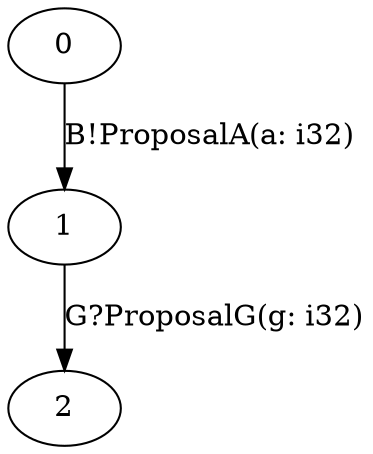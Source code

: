 digraph A {
  0;
  1;
  2;
  
  
  0 -> 1 [label="B!ProposalA(a: i32)", ];
  1 -> 2 [label="G?ProposalG(g: i32)",
          ];
  
  }
